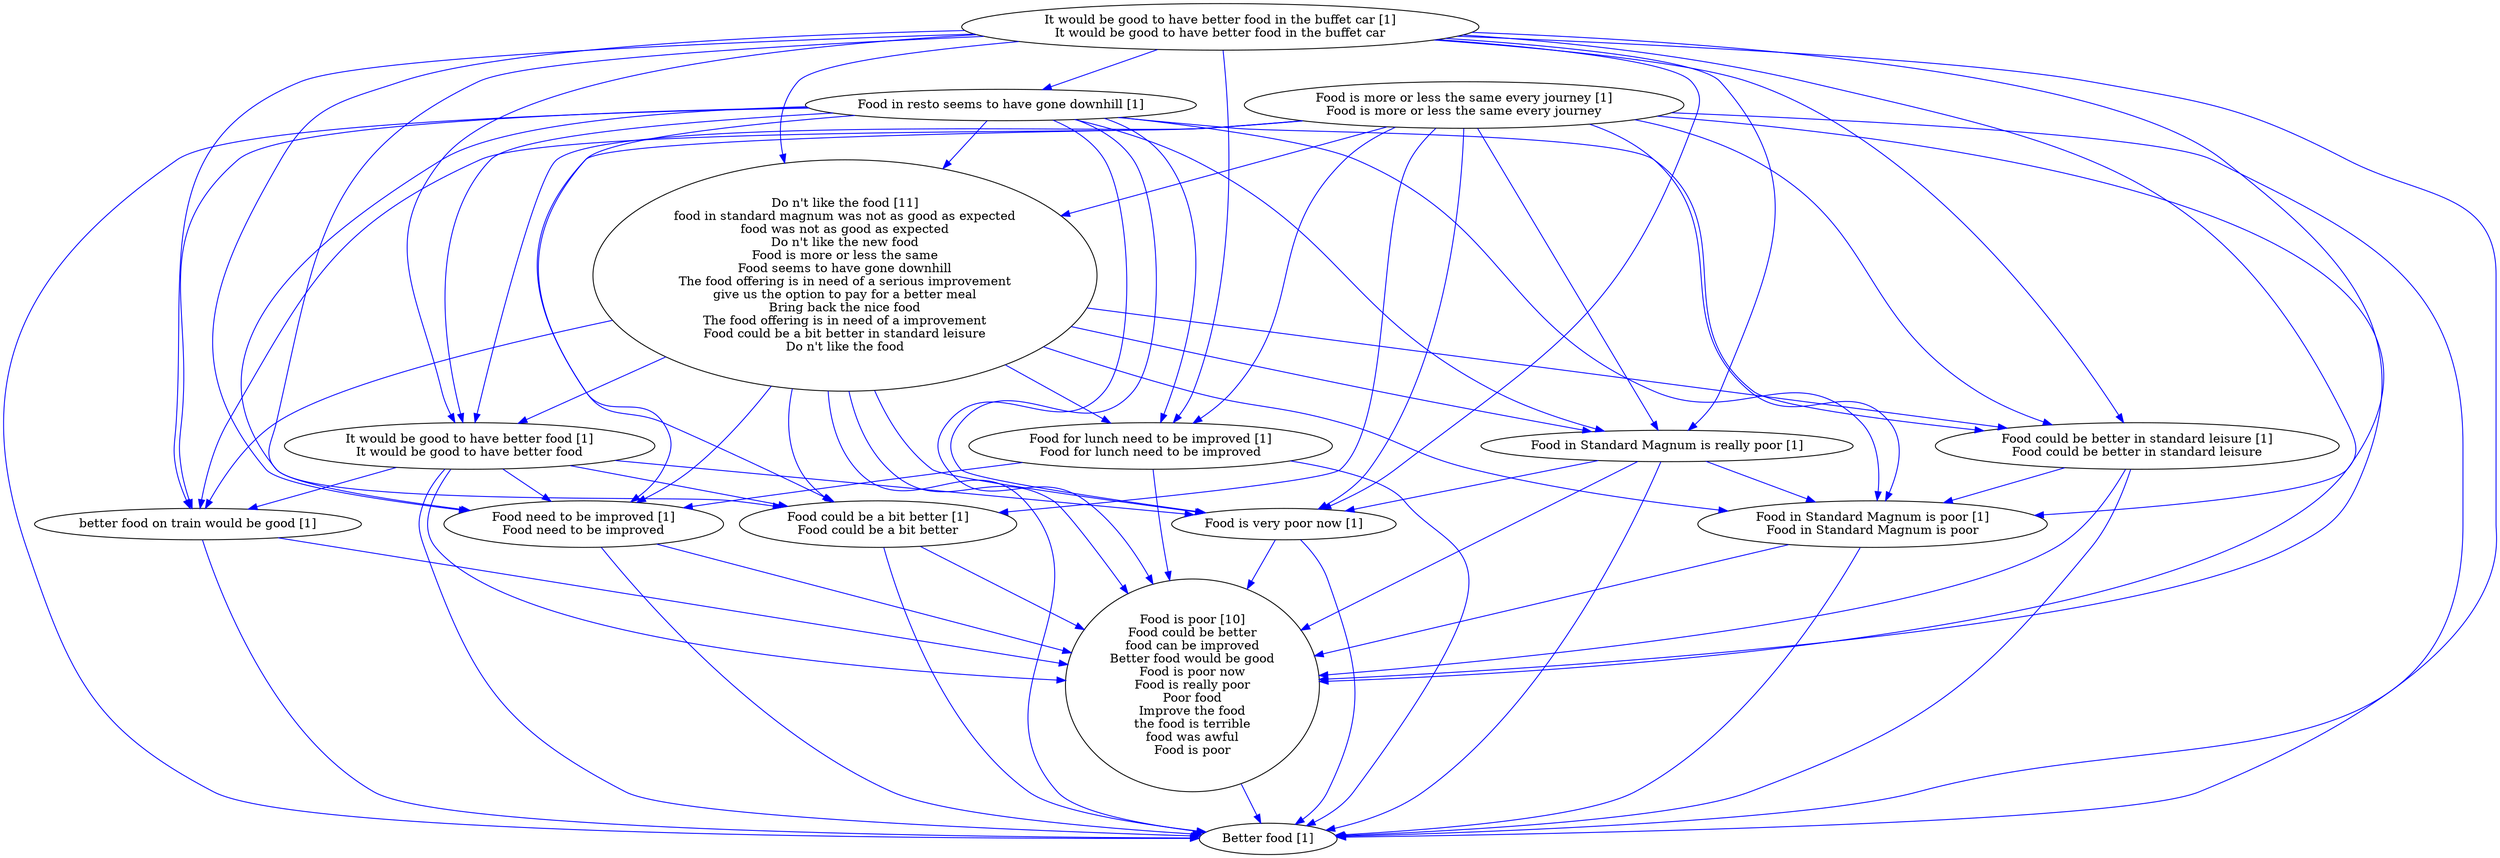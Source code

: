 digraph collapsedGraph {
"Food is poor [10]\nFood could be better\nfood can be improved\nBetter food would be good\nFood is poor now\nFood is really poor\nPoor food\nImprove the food\nthe food is terrible\nfood was awful\nFood is poor""Do n't like the food [11]\nfood in standard magnum was not as good as expected\nfood was not as good as expected\nDo n't like the new food\nFood is more or less the same\nFood seems to have gone downhill\nThe food offering is in need of a serious improvement\ngive us the option to pay for a better meal\nBring back the nice food\nThe food offering is in need of a improvement\nFood could be a bit better in standard leisure\nDo n't like the food""Better food [1]""Food could be better in standard leisure [1]\nFood could be better in standard leisure""Food could be a bit better [1]\nFood could be a bit better""Food for lunch need to be improved [1]\nFood for lunch need to be improved""Food need to be improved [1]\nFood need to be improved""Food in Standard Magnum is really poor [1]""Food in Standard Magnum is poor [1]\nFood in Standard Magnum is poor""Food in resto seems to have gone downhill [1]""Food is more or less the same every journey [1]\nFood is more or less the same every journey""Food is very poor now [1]""It would be good to have better food in the buffet car [1]\nIt would be good to have better food in the buffet car""It would be good to have better food [1]\nIt would be good to have better food""better food on train would be good [1]""Food could be better in standard leisure [1]\nFood could be better in standard leisure" -> "Better food [1]" [color=blue]
"Food could be a bit better [1]\nFood could be a bit better" -> "Better food [1]" [color=blue]
"Food for lunch need to be improved [1]\nFood for lunch need to be improved" -> "Food need to be improved [1]\nFood need to be improved" [color=blue]
"Do n't like the food [11]\nfood in standard magnum was not as good as expected\nfood was not as good as expected\nDo n't like the new food\nFood is more or less the same\nFood seems to have gone downhill\nThe food offering is in need of a serious improvement\ngive us the option to pay for a better meal\nBring back the nice food\nThe food offering is in need of a improvement\nFood could be a bit better in standard leisure\nDo n't like the food" -> "Food need to be improved [1]\nFood need to be improved" [color=blue]
"Food for lunch need to be improved [1]\nFood for lunch need to be improved" -> "Better food [1]" [color=blue]
"Food need to be improved [1]\nFood need to be improved" -> "Better food [1]" [color=blue]
"Food in Standard Magnum is really poor [1]" -> "Food in Standard Magnum is poor [1]\nFood in Standard Magnum is poor" [color=blue]
"Food could be better in standard leisure [1]\nFood could be better in standard leisure" -> "Food in Standard Magnum is poor [1]\nFood in Standard Magnum is poor" [color=blue]
"Food in Standard Magnum is really poor [1]" -> "Better food [1]" [color=blue]
"Food in Standard Magnum is poor [1]\nFood in Standard Magnum is poor" -> "Better food [1]" [color=blue]
"Food in resto seems to have gone downhill [1]" -> "Better food [1]" [color=blue]
"Food in resto seems to have gone downhill [1]" -> "Food need to be improved [1]\nFood need to be improved" [color=blue]
"Food in resto seems to have gone downhill [1]" -> "Food in Standard Magnum is poor [1]\nFood in Standard Magnum is poor" [color=blue]
"Food is more or less the same every journey [1]\nFood is more or less the same every journey" -> "Better food [1]" [color=blue]
"Food is more or less the same every journey [1]\nFood is more or less the same every journey" -> "Food is poor [10]\nFood could be better\nfood can be improved\nBetter food would be good\nFood is poor now\nFood is really poor\nPoor food\nImprove the food\nthe food is terrible\nfood was awful\nFood is poor" [color=blue]
"Food is more or less the same every journey [1]\nFood is more or less the same every journey" -> "Food need to be improved [1]\nFood need to be improved" [color=blue]
"Do n't like the food [11]\nfood in standard magnum was not as good as expected\nfood was not as good as expected\nDo n't like the new food\nFood is more or less the same\nFood seems to have gone downhill\nThe food offering is in need of a serious improvement\ngive us the option to pay for a better meal\nBring back the nice food\nThe food offering is in need of a improvement\nFood could be a bit better in standard leisure\nDo n't like the food" -> "Better food [1]" [color=blue]
"Food in Standard Magnum is really poor [1]" -> "Food is very poor now [1]" [color=blue]
"Food in resto seems to have gone downhill [1]" -> "Food is very poor now [1]" [color=blue]
"Food is more or less the same every journey [1]\nFood is more or less the same every journey" -> "Food is very poor now [1]" [color=blue]
"Food is very poor now [1]" -> "Better food [1]" [color=blue]
"Food in resto seems to have gone downhill [1]" -> "Food is poor [10]\nFood could be better\nfood can be improved\nBetter food would be good\nFood is poor now\nFood is really poor\nPoor food\nImprove the food\nthe food is terrible\nfood was awful\nFood is poor" [color=blue]
"It would be good to have better food in the buffet car [1]\nIt would be good to have better food in the buffet car" -> "It would be good to have better food [1]\nIt would be good to have better food" [color=blue]
"Do n't like the food [11]\nfood in standard magnum was not as good as expected\nfood was not as good as expected\nDo n't like the new food\nFood is more or less the same\nFood seems to have gone downhill\nThe food offering is in need of a serious improvement\ngive us the option to pay for a better meal\nBring back the nice food\nThe food offering is in need of a improvement\nFood could be a bit better in standard leisure\nDo n't like the food" -> "It would be good to have better food [1]\nIt would be good to have better food" [color=blue]
"It would be good to have better food in the buffet car [1]\nIt would be good to have better food in the buffet car" -> "Better food [1]" [color=blue]
"It would be good to have better food in the buffet car [1]\nIt would be good to have better food in the buffet car" -> "Food could be better in standard leisure [1]\nFood could be better in standard leisure" [color=blue]
"It would be good to have better food in the buffet car [1]\nIt would be good to have better food in the buffet car" -> "Food could be a bit better [1]\nFood could be a bit better" [color=blue]
"It would be good to have better food in the buffet car [1]\nIt would be good to have better food in the buffet car" -> "Food for lunch need to be improved [1]\nFood for lunch need to be improved" [color=blue]
"It would be good to have better food in the buffet car [1]\nIt would be good to have better food in the buffet car" -> "Food need to be improved [1]\nFood need to be improved" [color=blue]
"It would be good to have better food in the buffet car [1]\nIt would be good to have better food in the buffet car" -> "Food in Standard Magnum is really poor [1]" [color=blue]
"It would be good to have better food in the buffet car [1]\nIt would be good to have better food in the buffet car" -> "Food in Standard Magnum is poor [1]\nFood in Standard Magnum is poor" [color=blue]
"It would be good to have better food in the buffet car [1]\nIt would be good to have better food in the buffet car" -> "Food is poor [10]\nFood could be better\nfood can be improved\nBetter food would be good\nFood is poor now\nFood is really poor\nPoor food\nImprove the food\nthe food is terrible\nfood was awful\nFood is poor" [color=blue]
"It would be good to have better food in the buffet car [1]\nIt would be good to have better food in the buffet car" -> "Food in resto seems to have gone downhill [1]" [color=blue]
"It would be good to have better food in the buffet car [1]\nIt would be good to have better food in the buffet car" -> "Food is very poor now [1]" [color=blue]
"It would be good to have better food [1]\nIt would be good to have better food" -> "Better food [1]" [color=blue]
"It would be good to have better food [1]\nIt would be good to have better food" -> "Food could be a bit better [1]\nFood could be a bit better" [color=blue]
"It would be good to have better food [1]\nIt would be good to have better food" -> "Food need to be improved [1]\nFood need to be improved" [color=blue]
"It would be good to have better food [1]\nIt would be good to have better food" -> "Food is very poor now [1]" [color=blue]
"It would be good to have better food [1]\nIt would be good to have better food" -> "Food is poor [10]\nFood could be better\nfood can be improved\nBetter food would be good\nFood is poor now\nFood is really poor\nPoor food\nImprove the food\nthe food is terrible\nfood was awful\nFood is poor" [color=blue]
"Do n't like the food [11]\nfood in standard magnum was not as good as expected\nfood was not as good as expected\nDo n't like the new food\nFood is more or less the same\nFood seems to have gone downhill\nThe food offering is in need of a serious improvement\ngive us the option to pay for a better meal\nBring back the nice food\nThe food offering is in need of a improvement\nFood could be a bit better in standard leisure\nDo n't like the food" -> "Food in Standard Magnum is really poor [1]" [color=blue]
"It would be good to have better food in the buffet car [1]\nIt would be good to have better food in the buffet car" -> "better food on train would be good [1]" [color=blue]
"It would be good to have better food [1]\nIt would be good to have better food" -> "better food on train would be good [1]" [color=blue]
"better food on train would be good [1]" -> "Better food [1]" [color=blue]
"better food on train would be good [1]" -> "Food is poor [10]\nFood could be better\nfood can be improved\nBetter food would be good\nFood is poor now\nFood is really poor\nPoor food\nImprove the food\nthe food is terrible\nfood was awful\nFood is poor" [color=blue]
"Do n't like the food [11]\nfood in standard magnum was not as good as expected\nfood was not as good as expected\nDo n't like the new food\nFood is more or less the same\nFood seems to have gone downhill\nThe food offering is in need of a serious improvement\ngive us the option to pay for a better meal\nBring back the nice food\nThe food offering is in need of a improvement\nFood could be a bit better in standard leisure\nDo n't like the food" -> "better food on train would be good [1]" [color=blue]
"Do n't like the food [11]\nfood in standard magnum was not as good as expected\nfood was not as good as expected\nDo n't like the new food\nFood is more or less the same\nFood seems to have gone downhill\nThe food offering is in need of a serious improvement\ngive us the option to pay for a better meal\nBring back the nice food\nThe food offering is in need of a improvement\nFood could be a bit better in standard leisure\nDo n't like the food" -> "Food is very poor now [1]" [color=blue]
"Food could be better in standard leisure [1]\nFood could be better in standard leisure" -> "Food is poor [10]\nFood could be better\nfood can be improved\nBetter food would be good\nFood is poor now\nFood is really poor\nPoor food\nImprove the food\nthe food is terrible\nfood was awful\nFood is poor" [color=blue]
"Food could be a bit better [1]\nFood could be a bit better" -> "Food is poor [10]\nFood could be better\nfood can be improved\nBetter food would be good\nFood is poor now\nFood is really poor\nPoor food\nImprove the food\nthe food is terrible\nfood was awful\nFood is poor" [color=blue]
"Food for lunch need to be improved [1]\nFood for lunch need to be improved" -> "Food is poor [10]\nFood could be better\nfood can be improved\nBetter food would be good\nFood is poor now\nFood is really poor\nPoor food\nImprove the food\nthe food is terrible\nfood was awful\nFood is poor" [color=blue]
"Food need to be improved [1]\nFood need to be improved" -> "Food is poor [10]\nFood could be better\nfood can be improved\nBetter food would be good\nFood is poor now\nFood is really poor\nPoor food\nImprove the food\nthe food is terrible\nfood was awful\nFood is poor" [color=blue]
"Food in Standard Magnum is really poor [1]" -> "Food is poor [10]\nFood could be better\nfood can be improved\nBetter food would be good\nFood is poor now\nFood is really poor\nPoor food\nImprove the food\nthe food is terrible\nfood was awful\nFood is poor" [color=blue]
"Food in Standard Magnum is poor [1]\nFood in Standard Magnum is poor" -> "Food is poor [10]\nFood could be better\nfood can be improved\nBetter food would be good\nFood is poor now\nFood is really poor\nPoor food\nImprove the food\nthe food is terrible\nfood was awful\nFood is poor" [color=blue]
"Food in resto seems to have gone downhill [1]" -> "Food could be a bit better [1]\nFood could be a bit better" [color=blue]
"Food in resto seems to have gone downhill [1]" -> "Food in Standard Magnum is really poor [1]" [color=blue]
"Food in resto seems to have gone downhill [1]" -> "better food on train would be good [1]" [color=blue]
"Food in resto seems to have gone downhill [1]" -> "Food could be better in standard leisure [1]\nFood could be better in standard leisure" [color=blue]
"Do n't like the food [11]\nfood in standard magnum was not as good as expected\nfood was not as good as expected\nDo n't like the new food\nFood is more or less the same\nFood seems to have gone downhill\nThe food offering is in need of a serious improvement\ngive us the option to pay for a better meal\nBring back the nice food\nThe food offering is in need of a improvement\nFood could be a bit better in standard leisure\nDo n't like the food" -> "Food for lunch need to be improved [1]\nFood for lunch need to be improved" [color=blue]
"Food is more or less the same every journey [1]\nFood is more or less the same every journey" -> "Food could be a bit better [1]\nFood could be a bit better" [color=blue]
"Food is more or less the same every journey [1]\nFood is more or less the same every journey" -> "Food in Standard Magnum is really poor [1]" [color=blue]
"Food is more or less the same every journey [1]\nFood is more or less the same every journey" -> "better food on train would be good [1]" [color=blue]
"Food is more or less the same every journey [1]\nFood is more or less the same every journey" -> "Food could be better in standard leisure [1]\nFood could be better in standard leisure" [color=blue]
"Food is more or less the same every journey [1]\nFood is more or less the same every journey" -> "Food in Standard Magnum is poor [1]\nFood in Standard Magnum is poor" [color=blue]
"Do n't like the food [11]\nfood in standard magnum was not as good as expected\nfood was not as good as expected\nDo n't like the new food\nFood is more or less the same\nFood seems to have gone downhill\nThe food offering is in need of a serious improvement\ngive us the option to pay for a better meal\nBring back the nice food\nThe food offering is in need of a improvement\nFood could be a bit better in standard leisure\nDo n't like the food" -> "Food could be a bit better [1]\nFood could be a bit better" [color=blue]
"Do n't like the food [11]\nfood in standard magnum was not as good as expected\nfood was not as good as expected\nDo n't like the new food\nFood is more or less the same\nFood seems to have gone downhill\nThe food offering is in need of a serious improvement\ngive us the option to pay for a better meal\nBring back the nice food\nThe food offering is in need of a improvement\nFood could be a bit better in standard leisure\nDo n't like the food" -> "Food is poor [10]\nFood could be better\nfood can be improved\nBetter food would be good\nFood is poor now\nFood is really poor\nPoor food\nImprove the food\nthe food is terrible\nfood was awful\nFood is poor" [color=blue]
"Food is very poor now [1]" -> "Food is poor [10]\nFood could be better\nfood can be improved\nBetter food would be good\nFood is poor now\nFood is really poor\nPoor food\nImprove the food\nthe food is terrible\nfood was awful\nFood is poor" [color=blue]
"It would be good to have better food in the buffet car [1]\nIt would be good to have better food in the buffet car" -> "Do n't like the food [11]\nfood in standard magnum was not as good as expected\nfood was not as good as expected\nDo n't like the new food\nFood is more or less the same\nFood seems to have gone downhill\nThe food offering is in need of a serious improvement\ngive us the option to pay for a better meal\nBring back the nice food\nThe food offering is in need of a improvement\nFood could be a bit better in standard leisure\nDo n't like the food" [color=blue]
"Food is poor [10]\nFood could be better\nfood can be improved\nBetter food would be good\nFood is poor now\nFood is really poor\nPoor food\nImprove the food\nthe food is terrible\nfood was awful\nFood is poor" -> "Better food [1]" [color=blue]
"Do n't like the food [11]\nfood in standard magnum was not as good as expected\nfood was not as good as expected\nDo n't like the new food\nFood is more or less the same\nFood seems to have gone downhill\nThe food offering is in need of a serious improvement\ngive us the option to pay for a better meal\nBring back the nice food\nThe food offering is in need of a improvement\nFood could be a bit better in standard leisure\nDo n't like the food" -> "Food could be better in standard leisure [1]\nFood could be better in standard leisure" [color=blue]
"Do n't like the food [11]\nfood in standard magnum was not as good as expected\nfood was not as good as expected\nDo n't like the new food\nFood is more or less the same\nFood seems to have gone downhill\nThe food offering is in need of a serious improvement\ngive us the option to pay for a better meal\nBring back the nice food\nThe food offering is in need of a improvement\nFood could be a bit better in standard leisure\nDo n't like the food" -> "Food in Standard Magnum is poor [1]\nFood in Standard Magnum is poor" [color=blue]
"Food in resto seems to have gone downhill [1]" -> "It would be good to have better food [1]\nIt would be good to have better food" [color=blue]
"Food in resto seems to have gone downhill [1]" -> "Do n't like the food [11]\nfood in standard magnum was not as good as expected\nfood was not as good as expected\nDo n't like the new food\nFood is more or less the same\nFood seems to have gone downhill\nThe food offering is in need of a serious improvement\ngive us the option to pay for a better meal\nBring back the nice food\nThe food offering is in need of a improvement\nFood could be a bit better in standard leisure\nDo n't like the food" [color=blue]
"Food in resto seems to have gone downhill [1]" -> "Food for lunch need to be improved [1]\nFood for lunch need to be improved" [color=blue]
"Food is more or less the same every journey [1]\nFood is more or less the same every journey" -> "It would be good to have better food [1]\nIt would be good to have better food" [color=blue]
"Food is more or less the same every journey [1]\nFood is more or less the same every journey" -> "Do n't like the food [11]\nfood in standard magnum was not as good as expected\nfood was not as good as expected\nDo n't like the new food\nFood is more or less the same\nFood seems to have gone downhill\nThe food offering is in need of a serious improvement\ngive us the option to pay for a better meal\nBring back the nice food\nThe food offering is in need of a improvement\nFood could be a bit better in standard leisure\nDo n't like the food" [color=blue]
"Food is more or less the same every journey [1]\nFood is more or less the same every journey" -> "Food for lunch need to be improved [1]\nFood for lunch need to be improved" [color=blue]
}
